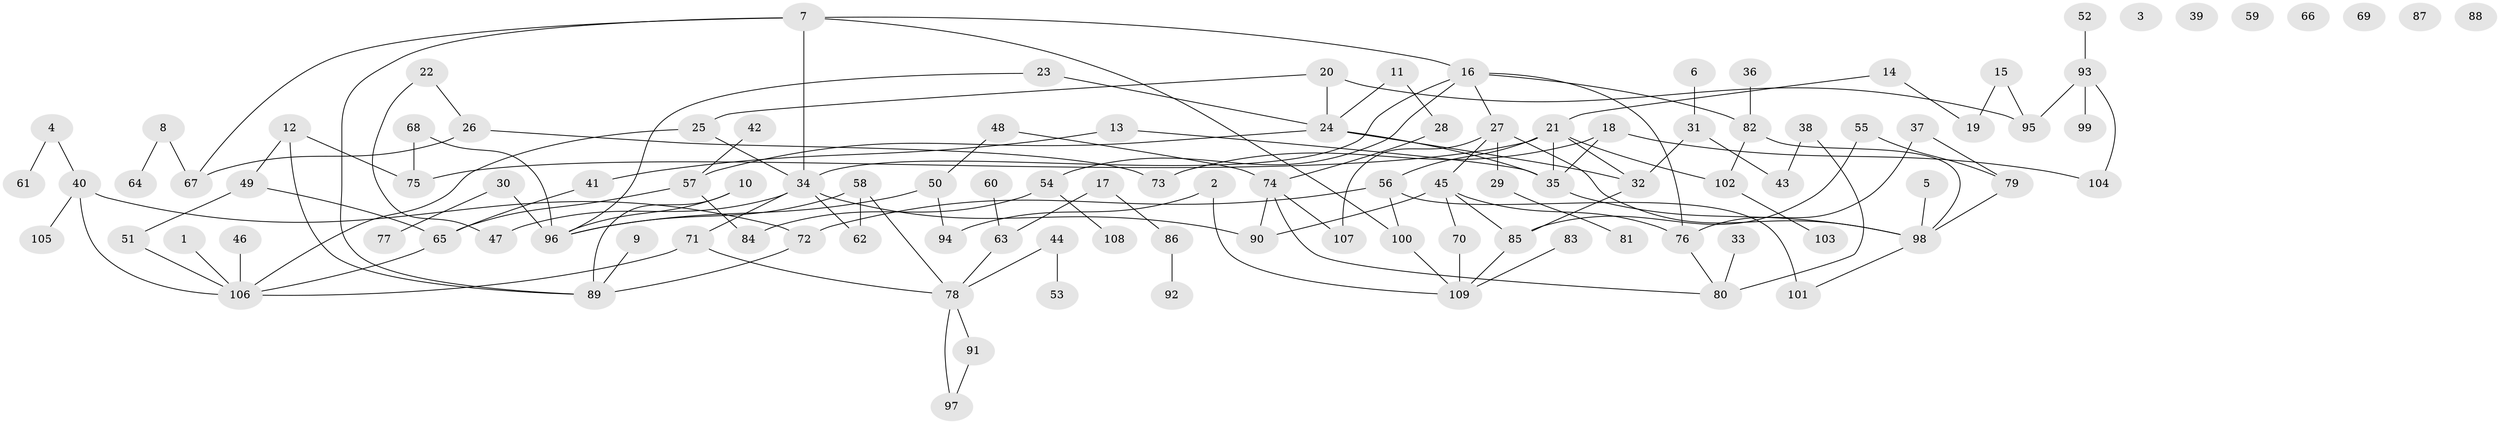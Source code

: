 // coarse degree distribution, {0: 0.1076923076923077, 8: 0.015384615384615385, 2: 0.18461538461538463, 1: 0.24615384615384617, 5: 0.12307692307692308, 4: 0.13846153846153847, 3: 0.13846153846153847, 7: 0.015384615384615385, 12: 0.015384615384615385, 6: 0.015384615384615385}
// Generated by graph-tools (version 1.1) at 2025/43/03/04/25 21:43:56]
// undirected, 109 vertices, 139 edges
graph export_dot {
graph [start="1"]
  node [color=gray90,style=filled];
  1;
  2;
  3;
  4;
  5;
  6;
  7;
  8;
  9;
  10;
  11;
  12;
  13;
  14;
  15;
  16;
  17;
  18;
  19;
  20;
  21;
  22;
  23;
  24;
  25;
  26;
  27;
  28;
  29;
  30;
  31;
  32;
  33;
  34;
  35;
  36;
  37;
  38;
  39;
  40;
  41;
  42;
  43;
  44;
  45;
  46;
  47;
  48;
  49;
  50;
  51;
  52;
  53;
  54;
  55;
  56;
  57;
  58;
  59;
  60;
  61;
  62;
  63;
  64;
  65;
  66;
  67;
  68;
  69;
  70;
  71;
  72;
  73;
  74;
  75;
  76;
  77;
  78;
  79;
  80;
  81;
  82;
  83;
  84;
  85;
  86;
  87;
  88;
  89;
  90;
  91;
  92;
  93;
  94;
  95;
  96;
  97;
  98;
  99;
  100;
  101;
  102;
  103;
  104;
  105;
  106;
  107;
  108;
  109;
  1 -- 106;
  2 -- 94;
  2 -- 109;
  4 -- 40;
  4 -- 61;
  5 -- 98;
  6 -- 31;
  7 -- 16;
  7 -- 34;
  7 -- 67;
  7 -- 89;
  7 -- 100;
  8 -- 64;
  8 -- 67;
  9 -- 89;
  10 -- 89;
  10 -- 96;
  11 -- 24;
  11 -- 28;
  12 -- 49;
  12 -- 75;
  12 -- 89;
  13 -- 35;
  13 -- 41;
  14 -- 19;
  14 -- 21;
  15 -- 19;
  15 -- 95;
  16 -- 27;
  16 -- 34;
  16 -- 54;
  16 -- 76;
  16 -- 82;
  17 -- 63;
  17 -- 86;
  18 -- 35;
  18 -- 73;
  18 -- 104;
  20 -- 24;
  20 -- 25;
  20 -- 95;
  21 -- 32;
  21 -- 35;
  21 -- 56;
  21 -- 75;
  21 -- 102;
  22 -- 26;
  22 -- 47;
  23 -- 24;
  23 -- 96;
  24 -- 32;
  24 -- 35;
  24 -- 57;
  25 -- 34;
  25 -- 106;
  26 -- 67;
  26 -- 73;
  27 -- 29;
  27 -- 45;
  27 -- 98;
  27 -- 107;
  28 -- 74;
  29 -- 81;
  30 -- 77;
  30 -- 96;
  31 -- 32;
  31 -- 43;
  32 -- 85;
  33 -- 80;
  34 -- 47;
  34 -- 62;
  34 -- 71;
  34 -- 90;
  35 -- 98;
  36 -- 82;
  37 -- 76;
  37 -- 79;
  38 -- 43;
  38 -- 80;
  40 -- 72;
  40 -- 105;
  40 -- 106;
  41 -- 65;
  42 -- 57;
  44 -- 53;
  44 -- 78;
  45 -- 70;
  45 -- 76;
  45 -- 85;
  45 -- 90;
  46 -- 106;
  48 -- 50;
  48 -- 74;
  49 -- 51;
  49 -- 65;
  50 -- 94;
  50 -- 96;
  51 -- 106;
  52 -- 93;
  54 -- 84;
  54 -- 108;
  55 -- 79;
  55 -- 85;
  56 -- 72;
  56 -- 100;
  56 -- 101;
  57 -- 65;
  57 -- 84;
  58 -- 62;
  58 -- 78;
  58 -- 96;
  60 -- 63;
  63 -- 78;
  65 -- 106;
  68 -- 75;
  68 -- 96;
  70 -- 109;
  71 -- 78;
  71 -- 106;
  72 -- 89;
  74 -- 80;
  74 -- 90;
  74 -- 107;
  76 -- 80;
  78 -- 91;
  78 -- 97;
  79 -- 98;
  82 -- 98;
  82 -- 102;
  83 -- 109;
  85 -- 109;
  86 -- 92;
  91 -- 97;
  93 -- 95;
  93 -- 99;
  93 -- 104;
  98 -- 101;
  100 -- 109;
  102 -- 103;
}
